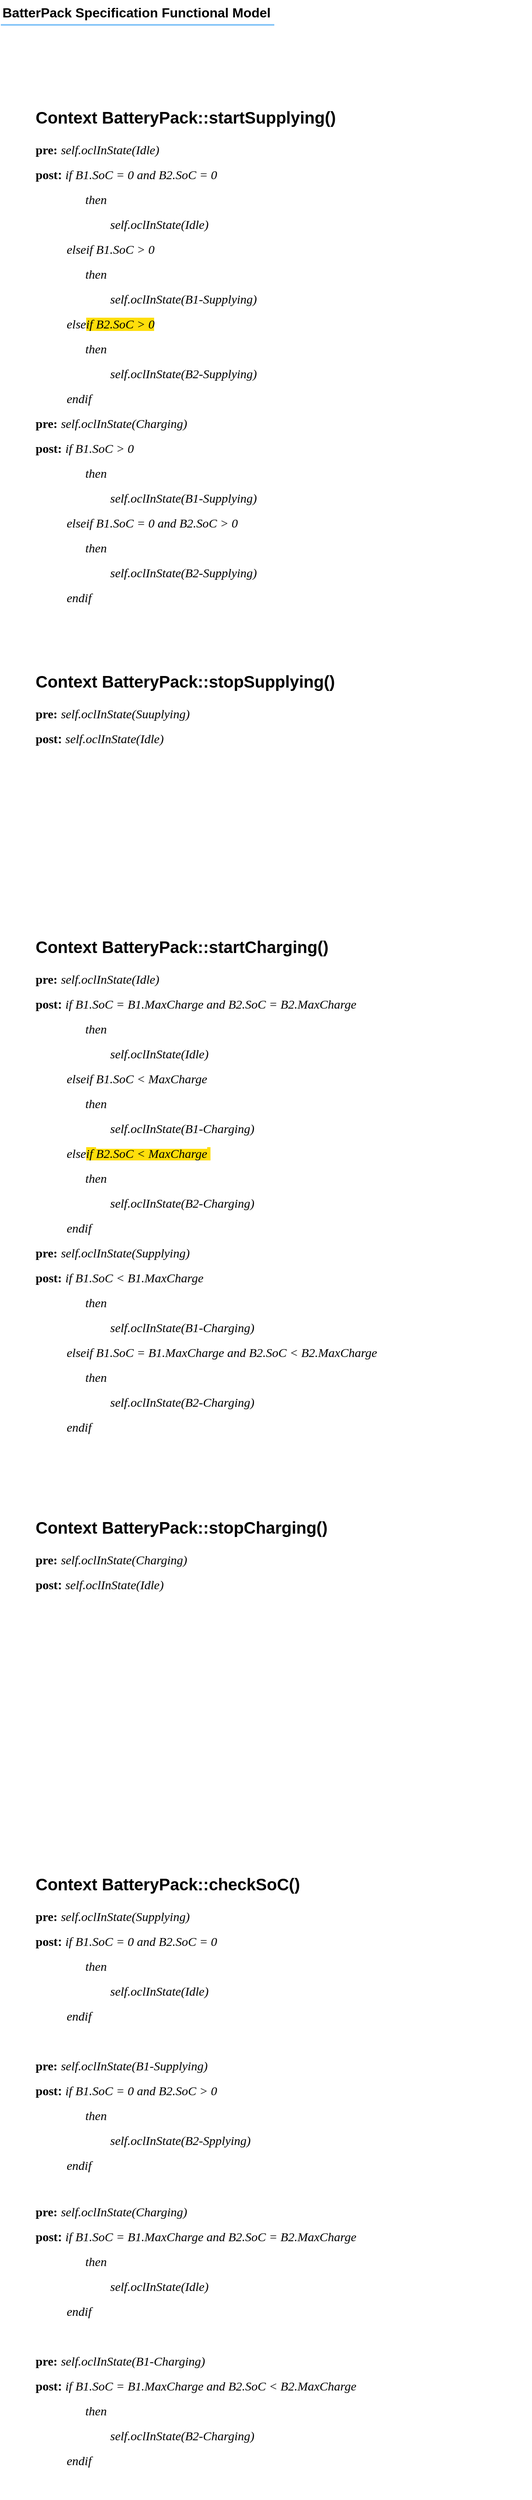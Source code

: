 <mxfile version="26.0.6">
  <diagram name="Page-1" id="zE749k9ENTXcYHyz_wE1">
    <mxGraphModel dx="940" dy="552" grid="1" gridSize="10" guides="1" tooltips="1" connect="1" arrows="1" fold="1" page="1" pageScale="1" pageWidth="850" pageHeight="1100" math="0" shadow="0">
      <root>
        <mxCell id="0" />
        <mxCell id="1" parent="0" />
        <mxCell id="C18iGgivdSjPRwDEVJiL-1" value="&lt;h1 style=&quot;margin-top: 0px;&quot;&gt;&lt;font style=&quot;font-size: 20px;&quot;&gt;Context BatteryPack::startSupplying()&lt;/font&gt;&lt;/h1&gt;&lt;p&gt;&lt;font style=&quot;font-size: 15px;&quot;&gt;&lt;b style=&quot;&quot;&gt;&lt;font face=&quot;Times New Roman&quot;&gt;pre:&lt;/font&gt; &lt;/b&gt;&lt;font face=&quot;Times New Roman&quot;&gt;&lt;i&gt;self.oclInState(Idle)&lt;/i&gt;&lt;/font&gt;&lt;/font&gt;&lt;/p&gt;&lt;p&gt;&lt;font style=&quot;font-size: 15px;&quot;&gt;&lt;b&gt;&lt;font face=&quot;Times New Roman&quot;&gt;post&lt;/font&gt;:&lt;/b&gt;&amp;nbsp;&lt;font face=&quot;Times New Roman&quot;&gt;&lt;i&gt;if B1.SoC = 0 and B2.SoC = 0&lt;/i&gt;&lt;/font&gt;&lt;/font&gt;&lt;/p&gt;&lt;p&gt;&lt;font face=&quot;Times New Roman&quot; style=&quot;font-size: 15px;&quot;&gt;&lt;i&gt;&lt;span style=&quot;white-space: pre;&quot;&gt;&#x9;&lt;/span&gt;&lt;span style=&quot;white-space: pre;&quot;&gt;&#x9;&lt;/span&gt;then&lt;br&gt;&lt;/i&gt;&lt;/font&gt;&lt;/p&gt;&lt;p&gt;&lt;font style=&quot;font-size: 15px;&quot;&gt;&lt;font face=&quot;Times New Roman&quot;&gt;&lt;i&gt;&lt;span style=&quot;white-space: pre;&quot;&gt;&#x9;&lt;/span&gt;&amp;nbsp; &lt;span style=&quot;white-space: pre;&quot;&gt;&#x9;&lt;/span&gt;&lt;span style=&quot;white-space: pre;&quot;&gt;&#x9;&lt;/span&gt;self.oclInState(Idle)&lt;/i&gt;&lt;/font&gt;&lt;br&gt;&lt;/font&gt;&lt;/p&gt;&lt;p&gt;&lt;i style=&quot;background-color: transparent; color: light-dark(rgb(0, 0, 0), rgb(255, 255, 255)); font-size: 15px; font-family: &amp;quot;Times New Roman&amp;quot;;&quot;&gt;&lt;span style=&quot;white-space: pre;&quot;&gt;&#x9;&lt;/span&gt;&amp;nbsp; elseif&amp;nbsp;&lt;/i&gt;&lt;i style=&quot;background-color: transparent; color: light-dark(rgb(0, 0, 0), rgb(255, 255, 255)); font-family: &amp;quot;Times New Roman&amp;quot;; font-size: 15px;&quot;&gt;B1.SoC &amp;gt; 0&lt;/i&gt;&lt;/p&gt;&lt;p&gt;&lt;font face=&quot;Times New Roman&quot; style=&quot;font-size: 15px;&quot;&gt;&lt;i&gt;&lt;span style=&quot;white-space: pre;&quot;&gt;&#x9;&lt;/span&gt;&lt;span style=&quot;white-space: pre;&quot;&gt;&#x9;&lt;/span&gt;then&lt;br&gt;&lt;/i&gt;&lt;/font&gt;&lt;/p&gt;&lt;p&gt;&lt;i&gt;&lt;font face=&quot;Times New Roman&quot; style=&quot;font-size: 15px;&quot;&gt;&lt;/font&gt;&lt;/i&gt;&lt;/p&gt;&lt;p&gt;&lt;font face=&quot;Times New Roman&quot; style=&quot;font-size: 15px;&quot;&gt;&lt;i&gt;&lt;span style=&quot;white-space: pre;&quot;&gt;&#x9;&lt;/span&gt;&amp;nbsp; &lt;span style=&quot;white-space: pre;&quot;&gt;&#x9;&lt;/span&gt;&lt;span style=&quot;white-space: pre;&quot;&gt;&#x9;&lt;/span&gt;self.oclInState(&lt;/i&gt;&lt;/font&gt;&lt;i style=&quot;font-family: &amp;quot;Times New Roman&amp;quot;; font-size: 15px;&quot;&gt;B1-Supplying&lt;/i&gt;&lt;font face=&quot;Times New Roman&quot; style=&quot;font-size: 15px;&quot;&gt;&lt;i&gt;)&lt;/i&gt;&lt;/font&gt;&lt;/p&gt;&lt;p&gt;&lt;i style=&quot;background-color: transparent; color: light-dark(rgb(0, 0, 0), rgb(255, 255, 255)); font-size: 15px; font-family: &amp;quot;Times New Roman&amp;quot;;&quot;&gt;&lt;span style=&quot;white-space: pre;&quot;&gt;&#x9;&lt;/span&gt;&amp;nbsp; &lt;/i&gt;&lt;i style=&quot;color: light-dark(rgb(0, 0, 0), rgb(255, 255, 255)); font-size: 15px; font-family: &amp;quot;Times New Roman&amp;quot;;&quot;&gt;else&lt;/i&gt;&lt;i style=&quot;color: light-dark(rgb(0, 0, 0), rgb(255, 255, 255)); font-size: 15px; font-family: &amp;quot;Times New Roman&amp;quot;; background-color: rgb(255, 222, 11);&quot;&gt;if B2.SoC &amp;gt; 0&lt;/i&gt;&lt;/p&gt;&lt;p&gt;&lt;font style=&quot;font-size: 15px;&quot; face=&quot;Times New Roman&quot;&gt;&lt;i&gt;&lt;span style=&quot;white-space: pre;&quot;&gt;&#x9;&lt;/span&gt;&lt;span style=&quot;white-space: pre;&quot;&gt;&#x9;&lt;/span&gt;then&lt;br&gt;&lt;/i&gt;&lt;/font&gt;&lt;/p&gt;&lt;p&gt;&lt;i&gt;&lt;font style=&quot;font-size: 15px;&quot; face=&quot;Times New Roman&quot;&gt;&lt;/font&gt;&lt;/i&gt;&lt;/p&gt;&lt;p&gt;&lt;font style=&quot;font-size: 15px;&quot; face=&quot;Times New Roman&quot;&gt;&lt;i&gt;&lt;span style=&quot;white-space: pre;&quot;&gt;&#x9;&lt;/span&gt;&amp;nbsp;&amp;nbsp;&lt;span style=&quot;white-space: pre;&quot;&gt;&#x9;&lt;/span&gt;&lt;span style=&quot;white-space: pre;&quot;&gt;&#x9;&lt;/span&gt;self.oclInState(&lt;/i&gt;&lt;/font&gt;&lt;i style=&quot;font-family: &amp;quot;Times New Roman&amp;quot;; font-size: 15px;&quot;&gt;B2-Supplying&lt;/i&gt;&lt;font style=&quot;font-size: 15px;&quot; face=&quot;Times New Roman&quot;&gt;&lt;i&gt;)&lt;/i&gt;&lt;/font&gt;&lt;/p&gt;&lt;p&gt;&lt;font style=&quot;font-size: 15px;&quot;&gt;&lt;span style=&quot;white-space: pre;&quot;&gt;&#x9;&lt;/span&gt;&amp;nbsp;&lt;font face=&quot;Times New Roman&quot;&gt;&lt;i&gt;endif&lt;/i&gt;&lt;/font&gt;&lt;br&gt;&lt;/font&gt;&lt;/p&gt;&lt;p&gt;&lt;font style=&quot;font-size: 15px;&quot;&gt;&lt;b&gt;&lt;font face=&quot;Times New Roman&quot;&gt;pre:&lt;/font&gt;&amp;nbsp;&lt;/b&gt;&lt;font face=&quot;Times New Roman&quot;&gt;&lt;i&gt;self.oclInState(Charging)&lt;/i&gt;&lt;/font&gt;&lt;/font&gt;&lt;/p&gt;&lt;p&gt;&lt;font style=&quot;font-size: 15px;&quot;&gt;&lt;font style=&quot;&quot;&gt;&lt;b&gt;&lt;font face=&quot;Times New Roman&quot;&gt;post:&lt;/font&gt;&lt;/b&gt;&amp;nbsp;&lt;/font&gt;&lt;/font&gt;&lt;i style=&quot;font-family: &amp;quot;Times New Roman&amp;quot;; font-size: 15px; background-color: transparent; color: light-dark(rgb(0, 0, 0), rgb(255, 255, 255));&quot;&gt;if B1.SoC &amp;gt; 0&amp;nbsp;&lt;/i&gt;&lt;/p&gt;&lt;p&gt;&lt;font style=&quot;font-size: 15px;&quot; face=&quot;Times New Roman&quot;&gt;&lt;i&gt;&lt;span style=&quot;white-space: pre;&quot;&gt;&#x9;&lt;/span&gt;&lt;span style=&quot;white-space: pre;&quot;&gt;&#x9;&lt;/span&gt;then&lt;br&gt;&lt;/i&gt;&lt;/font&gt;&lt;/p&gt;&lt;p&gt;&lt;font style=&quot;font-size: 15px;&quot;&gt;&lt;font face=&quot;Times New Roman&quot;&gt;&lt;i&gt;&lt;span style=&quot;white-space: pre;&quot;&gt;&#x9;&lt;/span&gt;&amp;nbsp;&amp;nbsp;&lt;span style=&quot;white-space: pre;&quot;&gt;&#x9;&lt;/span&gt;&lt;span style=&quot;white-space: pre;&quot;&gt;&#x9;&lt;/span&gt;self.oclInState(B1-Supplying)&lt;/i&gt;&lt;/font&gt;&lt;/font&gt;&lt;/p&gt;&lt;p&gt;&lt;i style=&quot;font-family: &amp;quot;Times New Roman&amp;quot;; font-size: 15px; background-color: transparent; color: light-dark(rgb(0, 0, 0), rgb(255, 255, 255));&quot;&gt;&lt;span style=&quot;white-space: pre;&quot;&gt;&#x9;&lt;/span&gt;&amp;nbsp; elseif&amp;nbsp;&lt;/i&gt;&lt;i style=&quot;background-color: transparent; color: light-dark(rgb(0, 0, 0), rgb(255, 255, 255)); font-family: &amp;quot;Times New Roman&amp;quot;; font-size: 15px;&quot;&gt;B1.SoC = 0 and&amp;nbsp;&lt;/i&gt;&lt;i style=&quot;background-color: transparent; color: light-dark(rgb(0, 0, 0), rgb(255, 255, 255)); font-family: &amp;quot;Times New Roman&amp;quot;; font-size: 15px;&quot;&gt;B2.SoC &amp;gt; 0&amp;nbsp;&lt;/i&gt;&lt;/p&gt;&lt;p&gt;&lt;font style=&quot;font-size: 15px;&quot; face=&quot;Times New Roman&quot;&gt;&lt;i&gt;&lt;span style=&quot;white-space: pre;&quot;&gt;&#x9;&lt;/span&gt;&lt;span style=&quot;white-space: pre;&quot;&gt;&#x9;&lt;/span&gt;then&lt;br&gt;&lt;/i&gt;&lt;/font&gt;&lt;/p&gt;&lt;p&gt;&lt;font style=&quot;font-size: 15px;&quot;&gt;&lt;/font&gt;&lt;/p&gt;&lt;p&gt;&lt;font style=&quot;font-size: 15px;&quot;&gt;&lt;font face=&quot;Times New Roman&quot;&gt;&lt;i&gt;&lt;span style=&quot;white-space: pre;&quot;&gt;&#x9;&lt;/span&gt;&amp;nbsp;&amp;nbsp;&lt;span style=&quot;white-space: pre;&quot;&gt;&#x9;&lt;/span&gt;&lt;span style=&quot;white-space: pre;&quot;&gt;&#x9;&lt;/span&gt;self.oclInState(B2-Supplying)&lt;/i&gt;&lt;/font&gt;&lt;/font&gt;&lt;/p&gt;&lt;p&gt;&lt;font style=&quot;font-size: 15px;&quot;&gt;&lt;span style=&quot;white-space: pre;&quot;&gt;&#x9;&lt;/span&gt;&amp;nbsp;&lt;font face=&quot;Times New Roman&quot;&gt;&lt;i&gt;endif&lt;/i&gt;&lt;/font&gt;&lt;br&gt;&lt;/font&gt;&lt;/p&gt;&lt;p&gt;&lt;font style=&quot;font-size: 15px;&quot;&gt;&lt;font face=&quot;Times New Roman&quot;&gt;&lt;i&gt;&lt;span style=&quot;white-space: pre;&quot;&gt;&#x9;&lt;/span&gt;&lt;br&gt;&lt;/i&gt;&lt;/font&gt;&lt;/font&gt;&lt;/p&gt;" style="text;html=1;whiteSpace=wrap;overflow=hidden;rounded=0;" vertex="1" parent="1">
          <mxGeometry x="80" y="160" width="600" height="650" as="geometry" />
        </mxCell>
        <mxCell id="C18iGgivdSjPRwDEVJiL-2" value="" style="group" vertex="1" connectable="0" parent="1">
          <mxGeometry x="40" y="40" width="450" height="35" as="geometry" />
        </mxCell>
        <mxCell id="C18iGgivdSjPRwDEVJiL-3" value="&lt;b&gt;BatterPack Specification Functional Model&lt;/b&gt;" style="text;fontSize=16;verticalAlign=middle;strokeColor=none;fillColor=none;whiteSpace=wrap;html=1;" vertex="1" parent="C18iGgivdSjPRwDEVJiL-2">
          <mxGeometry width="450" height="30" as="geometry" />
        </mxCell>
        <mxCell id="C18iGgivdSjPRwDEVJiL-4" value="" style="dashed=0;shape=line;strokeWidth=2;noLabel=1;strokeColor=#0C8CF2;opacity=50;" vertex="1" parent="C18iGgivdSjPRwDEVJiL-2">
          <mxGeometry y="25" width="330" height="10" as="geometry" />
        </mxCell>
        <mxCell id="C18iGgivdSjPRwDEVJiL-5" value="&lt;h1 style=&quot;margin-top: 0px;&quot;&gt;&lt;font style=&quot;font-size: 20px;&quot;&gt;Context BatteryPack::stopSupplying()&lt;/font&gt;&lt;/h1&gt;&lt;p&gt;&lt;font style=&quot;font-size: 15px;&quot;&gt;&lt;b style=&quot;&quot;&gt;&lt;font face=&quot;Times New Roman&quot;&gt;pre:&lt;/font&gt; &lt;/b&gt;&lt;font face=&quot;Times New Roman&quot;&gt;&lt;i&gt;self.oclInState(Suuplying)&lt;/i&gt;&lt;/font&gt;&lt;/font&gt;&lt;/p&gt;&lt;p&gt;&lt;font style=&quot;font-size: 15px;&quot;&gt;&lt;b&gt;&lt;font face=&quot;Times New Roman&quot;&gt;post&lt;/font&gt;:&lt;/b&gt;&amp;nbsp;&lt;/font&gt;&lt;i style=&quot;background-color: transparent; color: light-dark(rgb(0, 0, 0), rgb(255, 255, 255)); font-family: &amp;quot;Times New Roman&amp;quot;; font-size: 15px;&quot;&gt;self.oclInState(Idle)&lt;/i&gt;&lt;/p&gt;" style="text;html=1;whiteSpace=wrap;overflow=hidden;rounded=0;" vertex="1" parent="1">
          <mxGeometry x="80" y="840" width="600" height="130" as="geometry" />
        </mxCell>
        <mxCell id="C18iGgivdSjPRwDEVJiL-6" value="&lt;h1 style=&quot;margin-top: 0px;&quot;&gt;&lt;font style=&quot;font-size: 20px;&quot;&gt;Context BatteryPack::startCharging()&lt;/font&gt;&lt;/h1&gt;&lt;p&gt;&lt;font style=&quot;font-size: 15px;&quot;&gt;&lt;b style=&quot;&quot;&gt;&lt;font face=&quot;Times New Roman&quot;&gt;pre:&lt;/font&gt; &lt;/b&gt;&lt;font face=&quot;Times New Roman&quot;&gt;&lt;i&gt;self.oclInState(Idle)&lt;/i&gt;&lt;/font&gt;&lt;/font&gt;&lt;/p&gt;&lt;p&gt;&lt;font style=&quot;font-size: 15px;&quot;&gt;&lt;b&gt;&lt;font face=&quot;Times New Roman&quot;&gt;post&lt;/font&gt;:&lt;/b&gt;&amp;nbsp;&lt;font face=&quot;Times New Roman&quot;&gt;&lt;i&gt;if B1.SoC = B1.MaxCharge and B2.SoC = B2.&lt;/i&gt;&lt;/font&gt;&lt;/font&gt;&lt;i style=&quot;background-color: transparent; color: light-dark(rgb(0, 0, 0), rgb(255, 255, 255)); font-family: &amp;quot;Times New Roman&amp;quot;; font-size: 15px;&quot;&gt;MaxCharge&lt;/i&gt;&lt;/p&gt;&lt;p&gt;&lt;font face=&quot;Times New Roman&quot; style=&quot;font-size: 15px;&quot;&gt;&lt;i&gt;&lt;span style=&quot;white-space: pre;&quot;&gt;&#x9;&lt;/span&gt;&lt;span style=&quot;white-space: pre;&quot;&gt;&#x9;&lt;/span&gt;then&lt;br&gt;&lt;/i&gt;&lt;/font&gt;&lt;/p&gt;&lt;p&gt;&lt;font style=&quot;font-size: 15px;&quot;&gt;&lt;font face=&quot;Times New Roman&quot;&gt;&lt;i&gt;&lt;span style=&quot;white-space: pre;&quot;&gt;&#x9;&lt;/span&gt;&amp;nbsp; &lt;span style=&quot;white-space: pre;&quot;&gt;&#x9;&lt;/span&gt;&lt;span style=&quot;white-space: pre;&quot;&gt;&#x9;&lt;/span&gt;self.oclInState(Idle)&lt;/i&gt;&lt;/font&gt;&lt;br&gt;&lt;/font&gt;&lt;/p&gt;&lt;p&gt;&lt;i style=&quot;background-color: transparent; color: light-dark(rgb(0, 0, 0), rgb(255, 255, 255)); font-size: 15px; font-family: &amp;quot;Times New Roman&amp;quot;;&quot;&gt;&lt;span style=&quot;white-space: pre;&quot;&gt;&#x9;&lt;/span&gt;&amp;nbsp; elseif&amp;nbsp;&lt;/i&gt;&lt;i style=&quot;background-color: transparent; color: light-dark(rgb(0, 0, 0), rgb(255, 255, 255)); font-family: &amp;quot;Times New Roman&amp;quot;; font-size: 15px;&quot;&gt;B1.SoC &amp;lt;&amp;nbsp;&lt;/i&gt;&lt;i style=&quot;background-color: transparent; color: light-dark(rgb(0, 0, 0), rgb(255, 255, 255)); font-family: &amp;quot;Times New Roman&amp;quot;; font-size: 15px;&quot;&gt;MaxCharge&amp;nbsp;&lt;/i&gt;&lt;/p&gt;&lt;p&gt;&lt;font face=&quot;Times New Roman&quot; style=&quot;font-size: 15px;&quot;&gt;&lt;i&gt;&lt;span style=&quot;white-space: pre;&quot;&gt;&#x9;&lt;/span&gt;&lt;span style=&quot;white-space: pre;&quot;&gt;&#x9;&lt;/span&gt;then&lt;br&gt;&lt;/i&gt;&lt;/font&gt;&lt;/p&gt;&lt;p&gt;&lt;i&gt;&lt;font face=&quot;Times New Roman&quot; style=&quot;font-size: 15px;&quot;&gt;&lt;/font&gt;&lt;/i&gt;&lt;/p&gt;&lt;p&gt;&lt;font face=&quot;Times New Roman&quot; style=&quot;font-size: 15px;&quot;&gt;&lt;i&gt;&lt;span style=&quot;white-space: pre;&quot;&gt;&#x9;&lt;/span&gt;&amp;nbsp; &lt;span style=&quot;white-space: pre;&quot;&gt;&#x9;&lt;/span&gt;&lt;span style=&quot;white-space: pre;&quot;&gt;&#x9;&lt;/span&gt;self.oclInState(&lt;/i&gt;&lt;/font&gt;&lt;i style=&quot;font-family: &amp;quot;Times New Roman&amp;quot;; font-size: 15px;&quot;&gt;B1-Charging&lt;/i&gt;&lt;font face=&quot;Times New Roman&quot; style=&quot;font-size: 15px;&quot;&gt;&lt;i&gt;)&lt;/i&gt;&lt;/font&gt;&lt;/p&gt;&lt;p&gt;&lt;i style=&quot;background-color: transparent; color: light-dark(rgb(0, 0, 0), rgb(255, 255, 255)); font-size: 15px; font-family: &amp;quot;Times New Roman&amp;quot;;&quot;&gt;&lt;span style=&quot;white-space: pre;&quot;&gt;&#x9;&lt;/span&gt;&amp;nbsp; &lt;/i&gt;&lt;i style=&quot;color: light-dark(rgb(0, 0, 0), rgb(255, 255, 255)); font-size: 15px; font-family: &amp;quot;Times New Roman&amp;quot;;&quot;&gt;else&lt;/i&gt;&lt;span&gt;&lt;span style=&quot;background-color: rgb(255, 222, 11);&quot;&gt;&lt;i style=&quot;color: light-dark(rgb(0, 0, 0), rgb(255, 255, 255)); font-size: 15px; font-family: &amp;quot;Times New Roman&amp;quot;; background-color: rgb(255, 222, 11);&quot;&gt;if&amp;nbsp;&lt;/i&gt;&lt;i style=&quot;color: light-dark(rgb(0, 0, 0), rgb(255, 255, 255)); font-family: &amp;quot;Times New Roman&amp;quot;; font-size: 15px;&quot;&gt;B2.SoC &amp;lt;&amp;nbsp;&lt;/i&gt;&lt;i style=&quot;color: light-dark(rgb(0, 0, 0), rgb(255, 255, 255)); font-family: &amp;quot;Times New Roman&amp;quot;; font-size: 15px;&quot;&gt;MaxCharge&lt;/i&gt;&lt;/span&gt;&lt;i style=&quot;background-color: rgb(255, 222, 11); color: light-dark(rgb(0, 0, 0), rgb(255, 255, 255)); font-size: 15px; font-family: &amp;quot;Times New Roman&amp;quot;;&quot;&gt;&amp;nbsp;&lt;/i&gt;&lt;/span&gt;&lt;/p&gt;&lt;p&gt;&lt;font style=&quot;font-size: 15px;&quot; face=&quot;Times New Roman&quot;&gt;&lt;i&gt;&lt;span style=&quot;white-space: pre;&quot;&gt;&#x9;&lt;/span&gt;&lt;span style=&quot;white-space: pre;&quot;&gt;&#x9;&lt;/span&gt;then&lt;br&gt;&lt;/i&gt;&lt;/font&gt;&lt;/p&gt;&lt;p&gt;&lt;i&gt;&lt;font style=&quot;font-size: 15px;&quot; face=&quot;Times New Roman&quot;&gt;&lt;/font&gt;&lt;/i&gt;&lt;/p&gt;&lt;p&gt;&lt;font style=&quot;font-size: 15px;&quot; face=&quot;Times New Roman&quot;&gt;&lt;i&gt;&lt;span style=&quot;white-space: pre;&quot;&gt;&#x9;&lt;/span&gt;&amp;nbsp;&amp;nbsp;&lt;span style=&quot;white-space: pre;&quot;&gt;&#x9;&lt;/span&gt;&lt;span style=&quot;white-space: pre;&quot;&gt;&#x9;&lt;/span&gt;self.oclInState(&lt;/i&gt;&lt;/font&gt;&lt;i style=&quot;font-family: &amp;quot;Times New Roman&amp;quot;; font-size: 15px;&quot;&gt;B2-&lt;/i&gt;&lt;i style=&quot;font-family: &amp;quot;Times New Roman&amp;quot;; font-size: 15px;&quot;&gt;Charging&lt;/i&gt;&lt;font style=&quot;font-size: 15px;&quot; face=&quot;Times New Roman&quot;&gt;&lt;i&gt;)&lt;/i&gt;&lt;/font&gt;&lt;/p&gt;&lt;p&gt;&lt;font style=&quot;font-size: 15px;&quot;&gt;&lt;span style=&quot;white-space: pre;&quot;&gt;&#x9;&lt;/span&gt;&amp;nbsp;&lt;font face=&quot;Times New Roman&quot;&gt;&lt;i&gt;endif&lt;/i&gt;&lt;/font&gt;&lt;br&gt;&lt;/font&gt;&lt;/p&gt;&lt;p&gt;&lt;font style=&quot;font-size: 15px;&quot;&gt;&lt;b&gt;&lt;font face=&quot;Times New Roman&quot;&gt;pre:&lt;/font&gt;&amp;nbsp;&lt;/b&gt;&lt;font face=&quot;Times New Roman&quot;&gt;&lt;i&gt;self.oclInState(Supplying)&lt;/i&gt;&lt;/font&gt;&lt;/font&gt;&lt;/p&gt;&lt;p&gt;&lt;font style=&quot;font-size: 15px;&quot;&gt;&lt;font style=&quot;&quot;&gt;&lt;b&gt;&lt;font face=&quot;Times New Roman&quot;&gt;post:&lt;/font&gt;&lt;/b&gt;&amp;nbsp;&lt;/font&gt;&lt;/font&gt;&lt;i style=&quot;font-family: &amp;quot;Times New Roman&amp;quot;; font-size: 15px; background-color: transparent; color: light-dark(rgb(0, 0, 0), rgb(255, 255, 255));&quot;&gt;if B1.SoC &amp;lt; B1.Max&lt;/i&gt;&lt;i style=&quot;background-color: transparent; color: light-dark(rgb(0, 0, 0), rgb(255, 255, 255)); font-family: &amp;quot;Times New Roman&amp;quot;; font-size: 15px;&quot;&gt;Charge&lt;/i&gt;&lt;/p&gt;&lt;p&gt;&lt;font style=&quot;font-size: 15px;&quot; face=&quot;Times New Roman&quot;&gt;&lt;i&gt;&lt;span style=&quot;white-space: pre;&quot;&gt;&#x9;&lt;/span&gt;&lt;span style=&quot;white-space: pre;&quot;&gt;&#x9;&lt;/span&gt;then&lt;br&gt;&lt;/i&gt;&lt;/font&gt;&lt;/p&gt;&lt;p&gt;&lt;font style=&quot;font-size: 15px;&quot;&gt;&lt;font face=&quot;Times New Roman&quot;&gt;&lt;i&gt;&lt;span style=&quot;white-space: pre;&quot;&gt;&#x9;&lt;/span&gt;&amp;nbsp;&amp;nbsp;&lt;span style=&quot;white-space: pre;&quot;&gt;&#x9;&lt;/span&gt;&lt;span style=&quot;white-space: pre;&quot;&gt;&#x9;&lt;/span&gt;self.oclInState(B1-Charging)&lt;/i&gt;&lt;/font&gt;&lt;/font&gt;&lt;/p&gt;&lt;p&gt;&lt;i style=&quot;font-family: &amp;quot;Times New Roman&amp;quot;; font-size: 15px; background-color: transparent; color: light-dark(rgb(0, 0, 0), rgb(255, 255, 255));&quot;&gt;&lt;span style=&quot;white-space: pre;&quot;&gt;&#x9;&lt;/span&gt;&amp;nbsp; elseif&amp;nbsp;&lt;/i&gt;&lt;i style=&quot;background-color: transparent; color: light-dark(rgb(0, 0, 0), rgb(255, 255, 255)); font-family: &amp;quot;Times New Roman&amp;quot;; font-size: 15px;&quot;&gt;B1.SoC = B1.MaxCharge and&amp;nbsp;&lt;/i&gt;&lt;i style=&quot;background-color: transparent; color: light-dark(rgb(0, 0, 0), rgb(255, 255, 255)); font-family: &amp;quot;Times New Roman&amp;quot;; font-size: 15px;&quot;&gt;B2.SoC &amp;lt; B2.&lt;/i&gt;&lt;i style=&quot;background-color: transparent; color: light-dark(rgb(0, 0, 0), rgb(255, 255, 255)); font-family: &amp;quot;Times New Roman&amp;quot;; font-size: 15px;&quot;&gt;Max&lt;/i&gt;&lt;i style=&quot;background-color: transparent; color: light-dark(rgb(0, 0, 0), rgb(255, 255, 255)); font-family: &amp;quot;Times New Roman&amp;quot;; font-size: 15px;&quot;&gt;Charge&lt;/i&gt;&lt;/p&gt;&lt;p&gt;&lt;font style=&quot;font-size: 15px;&quot; face=&quot;Times New Roman&quot;&gt;&lt;i&gt;&lt;span style=&quot;white-space: pre;&quot;&gt;&#x9;&lt;/span&gt;&lt;span style=&quot;white-space: pre;&quot;&gt;&#x9;&lt;/span&gt;then&lt;br&gt;&lt;/i&gt;&lt;/font&gt;&lt;/p&gt;&lt;p&gt;&lt;font style=&quot;font-size: 15px;&quot;&gt;&lt;/font&gt;&lt;/p&gt;&lt;p&gt;&lt;font style=&quot;font-size: 15px;&quot;&gt;&lt;font face=&quot;Times New Roman&quot;&gt;&lt;i&gt;&lt;span style=&quot;white-space: pre;&quot;&gt;&#x9;&lt;/span&gt;&amp;nbsp;&amp;nbsp;&lt;span style=&quot;white-space: pre;&quot;&gt;&#x9;&lt;/span&gt;&lt;span style=&quot;white-space: pre;&quot;&gt;&#x9;&lt;/span&gt;self.oclInState(B2-&lt;/i&gt;&lt;/font&gt;&lt;i style=&quot;font-family: &amp;quot;Times New Roman&amp;quot;;&quot;&gt;Charging&lt;/i&gt;&lt;font face=&quot;Times New Roman&quot;&gt;&lt;i&gt;)&lt;/i&gt;&lt;/font&gt;&lt;/font&gt;&lt;/p&gt;&lt;p&gt;&lt;font style=&quot;font-size: 15px;&quot;&gt;&lt;span style=&quot;white-space: pre;&quot;&gt;&#x9;&lt;/span&gt;&amp;nbsp;&lt;font face=&quot;Times New Roman&quot;&gt;&lt;i&gt;endif&lt;/i&gt;&lt;/font&gt;&lt;br&gt;&lt;/font&gt;&lt;/p&gt;&lt;p&gt;&lt;font style=&quot;font-size: 15px;&quot;&gt;&lt;font face=&quot;Times New Roman&quot;&gt;&lt;i&gt;&lt;span style=&quot;white-space: pre;&quot;&gt;&#x9;&lt;/span&gt;&lt;br&gt;&lt;/i&gt;&lt;/font&gt;&lt;/font&gt;&lt;/p&gt;" style="text;html=1;whiteSpace=wrap;overflow=hidden;rounded=0;" vertex="1" parent="1">
          <mxGeometry x="80" y="1160" width="600" height="650" as="geometry" />
        </mxCell>
        <mxCell id="C18iGgivdSjPRwDEVJiL-7" value="&lt;h1 style=&quot;margin-top: 0px;&quot;&gt;&lt;font style=&quot;font-size: 20px;&quot;&gt;Context BatteryPack::stopCharging()&lt;/font&gt;&lt;/h1&gt;&lt;p&gt;&lt;font style=&quot;font-size: 15px;&quot;&gt;&lt;b style=&quot;&quot;&gt;&lt;font face=&quot;Times New Roman&quot;&gt;pre:&lt;/font&gt; &lt;/b&gt;&lt;font face=&quot;Times New Roman&quot;&gt;&lt;i&gt;self.oclInState(Charging)&lt;/i&gt;&lt;/font&gt;&lt;/font&gt;&lt;/p&gt;&lt;p&gt;&lt;font style=&quot;font-size: 15px;&quot;&gt;&lt;b&gt;&lt;font face=&quot;Times New Roman&quot;&gt;post&lt;/font&gt;:&lt;/b&gt;&amp;nbsp;&lt;/font&gt;&lt;i style=&quot;background-color: transparent; color: light-dark(rgb(0, 0, 0), rgb(255, 255, 255)); font-family: &amp;quot;Times New Roman&amp;quot;; font-size: 15px;&quot;&gt;self.oclInState(Idle)&lt;/i&gt;&lt;/p&gt;" style="text;html=1;whiteSpace=wrap;overflow=hidden;rounded=0;" vertex="1" parent="1">
          <mxGeometry x="80" y="1860" width="600" height="130" as="geometry" />
        </mxCell>
        <mxCell id="C18iGgivdSjPRwDEVJiL-8" value="&lt;h1 style=&quot;margin-top: 0px;&quot;&gt;&lt;font style=&quot;font-size: 20px;&quot;&gt;Context BatteryPack::checkSoC()&lt;/font&gt;&lt;/h1&gt;&lt;p&gt;&lt;font style=&quot;font-size: 15px;&quot;&gt;&lt;b style=&quot;&quot;&gt;&lt;font face=&quot;Times New Roman&quot;&gt;pre:&lt;/font&gt; &lt;/b&gt;&lt;font face=&quot;Times New Roman&quot;&gt;&lt;i&gt;self.oclInState(Supplying)&lt;/i&gt;&lt;/font&gt;&lt;/font&gt;&lt;/p&gt;&lt;p&gt;&lt;font style=&quot;font-size: 15px;&quot;&gt;&lt;b&gt;&lt;font face=&quot;Times New Roman&quot;&gt;post&lt;/font&gt;:&lt;/b&gt;&amp;nbsp;&lt;font face=&quot;Times New Roman&quot;&gt;&lt;i&gt;if B1.SoC = 0 and B2.SoC = 0&lt;/i&gt;&lt;/font&gt;&lt;/font&gt;&lt;/p&gt;&lt;p&gt;&lt;font face=&quot;Times New Roman&quot; style=&quot;font-size: 15px;&quot;&gt;&lt;i&gt;&lt;span style=&quot;white-space: pre;&quot;&gt;&#x9;&lt;/span&gt;&lt;span style=&quot;white-space: pre;&quot;&gt;&#x9;&lt;/span&gt;then&lt;br&gt;&lt;/i&gt;&lt;/font&gt;&lt;/p&gt;&lt;p&gt;&lt;font style=&quot;font-size: 15px;&quot;&gt;&lt;font face=&quot;Times New Roman&quot;&gt;&lt;i&gt;&lt;span style=&quot;white-space: pre;&quot;&gt;&#x9;&lt;/span&gt;&amp;nbsp; &lt;span style=&quot;white-space: pre;&quot;&gt;&#x9;&lt;/span&gt;&lt;span style=&quot;white-space: pre;&quot;&gt;&#x9;&lt;/span&gt;self.oclInState(Idle)&lt;/i&gt;&lt;/font&gt;&lt;/font&gt;&lt;/p&gt;&lt;p&gt;&lt;span style=&quot;font-size: 15px; background-color: transparent; color: light-dark(rgb(0, 0, 0), rgb(255, 255, 255)); white-space: pre;&quot;&gt;&#x9;&lt;/span&gt;&lt;span style=&quot;font-size: 15px; background-color: transparent; color: light-dark(rgb(0, 0, 0), rgb(255, 255, 255));&quot;&gt;&amp;nbsp;&lt;/span&gt;&lt;font style=&quot;font-size: 15px; background-color: transparent; color: light-dark(rgb(0, 0, 0), rgb(255, 255, 255));&quot; face=&quot;Times New Roman&quot;&gt;&lt;i&gt;endif&lt;/i&gt;&lt;/font&gt;&lt;/p&gt;&lt;p&gt;&lt;font style=&quot;font-size: 15px;&quot;&gt;&lt;font face=&quot;Times New Roman&quot;&gt;&lt;i&gt;&lt;br&gt;&lt;/i&gt;&lt;/font&gt;&lt;/font&gt;&lt;/p&gt;&lt;p&gt;&lt;font style=&quot;font-size: 15px;&quot;&gt;&lt;b&gt;&lt;font face=&quot;Times New Roman&quot;&gt;pre:&lt;/font&gt;&amp;nbsp;&lt;/b&gt;&lt;font face=&quot;Times New Roman&quot;&gt;&lt;i&gt;self.oclInState(B1-Supplying)&lt;/i&gt;&lt;/font&gt;&lt;/font&gt;&lt;/p&gt;&lt;p&gt;&lt;font style=&quot;font-size: 15px;&quot;&gt;&lt;b&gt;&lt;font face=&quot;Times New Roman&quot;&gt;post&lt;/font&gt;:&lt;/b&gt;&amp;nbsp;&lt;font face=&quot;Times New Roman&quot;&gt;&lt;i&gt;if&amp;nbsp;&lt;/i&gt;&lt;/font&gt;&lt;/font&gt;&lt;i style=&quot;background-color: transparent; color: light-dark(rgb(0, 0, 0), rgb(255, 255, 255)); font-size: 15px; font-family: &amp;quot;Times New Roman&amp;quot;;&quot;&gt;B1.SoC = 0 and B2.SoC &amp;gt; 0&lt;/i&gt;&lt;/p&gt;&lt;p&gt;&lt;font style=&quot;font-size: 15px;&quot; face=&quot;Times New Roman&quot;&gt;&lt;i&gt;&lt;span style=&quot;white-space: pre;&quot;&gt;&#x9;&lt;/span&gt;&lt;span style=&quot;white-space: pre;&quot;&gt;&#x9;&lt;/span&gt;then&lt;br&gt;&lt;/i&gt;&lt;/font&gt;&lt;/p&gt;&lt;p&gt;&lt;font style=&quot;font-size: 15px;&quot;&gt;&lt;/font&gt;&lt;/p&gt;&lt;p&gt;&lt;font style=&quot;font-size: 15px;&quot;&gt;&lt;font face=&quot;Times New Roman&quot;&gt;&lt;i&gt;&lt;span style=&quot;white-space: pre;&quot;&gt;&#x9;&lt;/span&gt;&amp;nbsp;&amp;nbsp;&lt;span style=&quot;white-space: pre;&quot;&gt;&#x9;&lt;/span&gt;&lt;span style=&quot;white-space: pre;&quot;&gt;&#x9;&lt;/span&gt;self.oclInState(B2-Spplying)&lt;/i&gt;&lt;/font&gt;&lt;/font&gt;&lt;/p&gt;&lt;p&gt;&lt;font style=&quot;font-size: 15px;&quot;&gt;&lt;/font&gt;&lt;/p&gt;&lt;p&gt;&lt;span style=&quot;font-size: 15px; background-color: transparent; color: light-dark(rgb(0, 0, 0), rgb(255, 255, 255)); white-space: pre;&quot;&gt;&#x9;&lt;/span&gt;&lt;span style=&quot;font-size: 15px; background-color: transparent; color: light-dark(rgb(0, 0, 0), rgb(255, 255, 255));&quot;&gt;&amp;nbsp;&lt;/span&gt;&lt;font style=&quot;font-size: 15px; background-color: transparent; color: light-dark(rgb(0, 0, 0), rgb(255, 255, 255));&quot; face=&quot;Times New Roman&quot;&gt;&lt;i&gt;endif&lt;/i&gt;&lt;/font&gt;&lt;/p&gt;&lt;div&gt;&lt;br&gt;&lt;/div&gt;&lt;p&gt;&lt;font style=&quot;font-size: 15px;&quot;&gt;&lt;b&gt;&lt;font face=&quot;Times New Roman&quot;&gt;pre:&lt;/font&gt;&amp;nbsp;&lt;/b&gt;&lt;font face=&quot;Times New Roman&quot;&gt;&lt;i&gt;self.oclInState(Charging)&lt;/i&gt;&lt;/font&gt;&lt;/font&gt;&lt;/p&gt;&lt;p&gt;&lt;font style=&quot;font-size: 15px;&quot;&gt;&lt;b&gt;&lt;font face=&quot;Times New Roman&quot;&gt;post&lt;/font&gt;:&lt;/b&gt;&amp;nbsp;&lt;font face=&quot;Times New Roman&quot;&gt;&lt;i&gt;if B1.SoC = B1.MaxCharge and B2.SoC = B2.&lt;/i&gt;&lt;/font&gt;&lt;/font&gt;&lt;i style=&quot;background-color: transparent; color: light-dark(rgb(0, 0, 0), rgb(255, 255, 255)); font-family: &amp;quot;Times New Roman&amp;quot;; font-size: 15px;&quot;&gt;MaxCharge&lt;/i&gt;&lt;/p&gt;&lt;p&gt;&lt;font style=&quot;font-size: 15px;&quot; face=&quot;Times New Roman&quot;&gt;&lt;i&gt;&lt;span style=&quot;white-space: pre;&quot;&gt;&#x9;&lt;/span&gt;&lt;span style=&quot;white-space: pre;&quot;&gt;&#x9;&lt;/span&gt;then&lt;br&gt;&lt;/i&gt;&lt;/font&gt;&lt;/p&gt;&lt;p&gt;&lt;font style=&quot;font-size: 15px;&quot;&gt;&lt;font face=&quot;Times New Roman&quot;&gt;&lt;i&gt;&lt;span style=&quot;white-space: pre;&quot;&gt;&#x9;&lt;/span&gt;&amp;nbsp;&amp;nbsp;&lt;span style=&quot;white-space: pre;&quot;&gt;&#x9;&lt;/span&gt;&lt;span style=&quot;white-space: pre;&quot;&gt;&#x9;&lt;/span&gt;self.oclInState(Idle)&lt;/i&gt;&lt;/font&gt;&lt;/font&gt;&lt;/p&gt;&lt;p&gt;&lt;font style=&quot;font-size: 15px;&quot;&gt;&lt;span style=&quot;white-space: pre;&quot;&gt;&#x9;&lt;/span&gt;&amp;nbsp;&lt;font face=&quot;Times New Roman&quot;&gt;&lt;i&gt;endif&lt;/i&gt;&lt;/font&gt;&lt;/font&gt;&lt;/p&gt;&lt;p&gt;&lt;font style=&quot;font-size: 15px;&quot;&gt;&lt;font face=&quot;Times New Roman&quot;&gt;&lt;i&gt;&lt;br&gt;&lt;/i&gt;&lt;/font&gt;&lt;/font&gt;&lt;/p&gt;&lt;p&gt;&lt;font style=&quot;font-size: 15px;&quot;&gt;&lt;b&gt;&lt;font face=&quot;Times New Roman&quot;&gt;pre:&lt;/font&gt;&amp;nbsp;&lt;/b&gt;&lt;font face=&quot;Times New Roman&quot;&gt;&lt;i&gt;self.oclInState(B1-Charging)&lt;/i&gt;&lt;/font&gt;&lt;/font&gt;&lt;/p&gt;&lt;p&gt;&lt;font style=&quot;font-size: 15px;&quot;&gt;&lt;b&gt;&lt;font face=&quot;Times New Roman&quot;&gt;post&lt;/font&gt;:&lt;/b&gt;&amp;nbsp;&lt;font face=&quot;Times New Roman&quot;&gt;&lt;i&gt;if B1.SoC = B1.MaxCharge and B2.SoC &amp;lt; B2.&lt;/i&gt;&lt;/font&gt;&lt;/font&gt;&lt;i style=&quot;background-color: transparent; color: light-dark(rgb(0, 0, 0), rgb(255, 255, 255)); font-family: &amp;quot;Times New Roman&amp;quot;; font-size: 15px;&quot;&gt;MaxCharge&lt;/i&gt;&lt;/p&gt;&lt;p&gt;&lt;font style=&quot;font-size: 15px;&quot; face=&quot;Times New Roman&quot;&gt;&lt;i&gt;&lt;span style=&quot;white-space: pre;&quot;&gt;&#x9;&lt;/span&gt;&lt;span style=&quot;white-space: pre;&quot;&gt;&#x9;&lt;/span&gt;then&lt;br&gt;&lt;/i&gt;&lt;/font&gt;&lt;/p&gt;&lt;p&gt;&lt;font style=&quot;font-size: 15px;&quot;&gt;&lt;font face=&quot;Times New Roman&quot;&gt;&lt;i&gt;&lt;span style=&quot;white-space: pre;&quot;&gt;&#x9;&lt;/span&gt;&amp;nbsp;&amp;nbsp;&lt;span style=&quot;white-space: pre;&quot;&gt;&#x9;&lt;/span&gt;&lt;span style=&quot;white-space: pre;&quot;&gt;&#x9;&lt;/span&gt;self.oclInState(B2-Charging)&lt;/i&gt;&lt;/font&gt;&lt;/font&gt;&lt;/p&gt;&lt;p&gt;&lt;font style=&quot;font-size: 15px;&quot;&gt;&lt;/font&gt;&lt;/p&gt;&lt;p&gt;&lt;font style=&quot;font-size: 15px;&quot;&gt;&lt;span style=&quot;white-space: pre;&quot;&gt;&#x9;&lt;/span&gt;&amp;nbsp;&lt;font face=&quot;Times New Roman&quot;&gt;&lt;i&gt;endif&lt;/i&gt;&lt;/font&gt;&lt;/font&gt;&lt;/p&gt;&lt;p&gt;&lt;font style=&quot;font-size: 15px;&quot;&gt;&lt;font face=&quot;Times New Roman&quot;&gt;&lt;i&gt;&lt;br&gt;&lt;/i&gt;&lt;/font&gt;&lt;/font&gt;&lt;/p&gt;&lt;p&gt;&lt;br&gt;&lt;/p&gt;&lt;p&gt;&lt;font style=&quot;font-size: 15px;&quot;&gt;&lt;font face=&quot;Times New Roman&quot;&gt;&lt;i&gt;&lt;span style=&quot;white-space: pre;&quot;&gt;&#x9;&lt;/span&gt;&lt;br&gt;&lt;/i&gt;&lt;/font&gt;&lt;/font&gt;&lt;/p&gt;" style="text;html=1;whiteSpace=wrap;overflow=hidden;rounded=0;" vertex="1" parent="1">
          <mxGeometry x="80" y="2290" width="600" height="760" as="geometry" />
        </mxCell>
      </root>
    </mxGraphModel>
  </diagram>
</mxfile>
